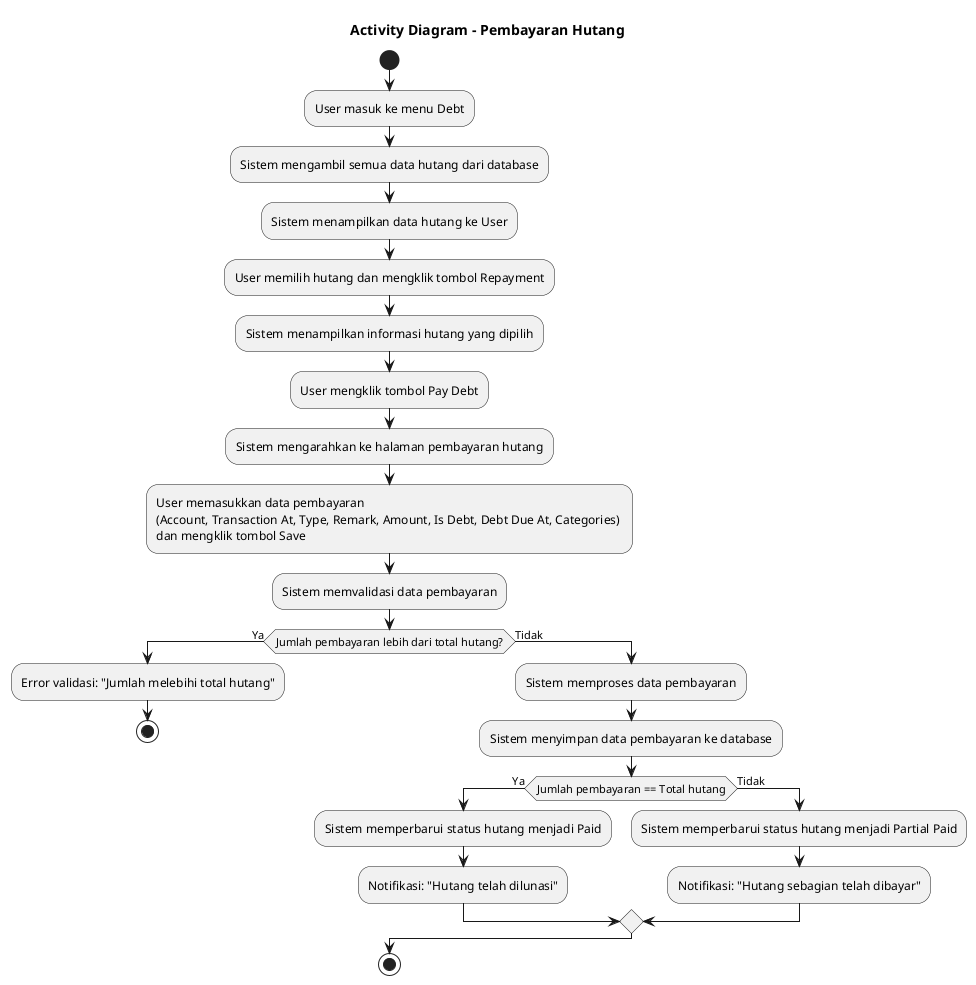 @startuml
title Activity Diagram - Pembayaran Hutang
start

:User masuk ke menu Debt;
:Sistem mengambil semua data hutang dari database;
:Sistem menampilkan data hutang ke User;

:User memilih hutang dan mengklik tombol Repayment;
:Sistem menampilkan informasi hutang yang dipilih;

:User mengklik tombol Pay Debt;
:Sistem mengarahkan ke halaman pembayaran hutang;

:User memasukkan data pembayaran 
(Account, Transaction At, Type, Remark, Amount, Is Debt, Debt Due At, Categories) 
dan mengklik tombol Save;

:Sistem memvalidasi data pembayaran;

if (Jumlah pembayaran lebih dari total hutang?) then (Ya)
    :Error validasi: "Jumlah melebihi total hutang";
    stop
else (Tidak)
    :Sistem memproses data pembayaran;
    :Sistem menyimpan data pembayaran ke database;

    if (Jumlah pembayaran == Total hutang) then (Ya)
        :Sistem memperbarui status hutang menjadi Paid;
        :Notifikasi: "Hutang telah dilunasi";
    else (Tidak)
        :Sistem memperbarui status hutang menjadi Partial Paid;
        :Notifikasi: "Hutang sebagian telah dibayar";
    endif
endif

stop
@enduml
